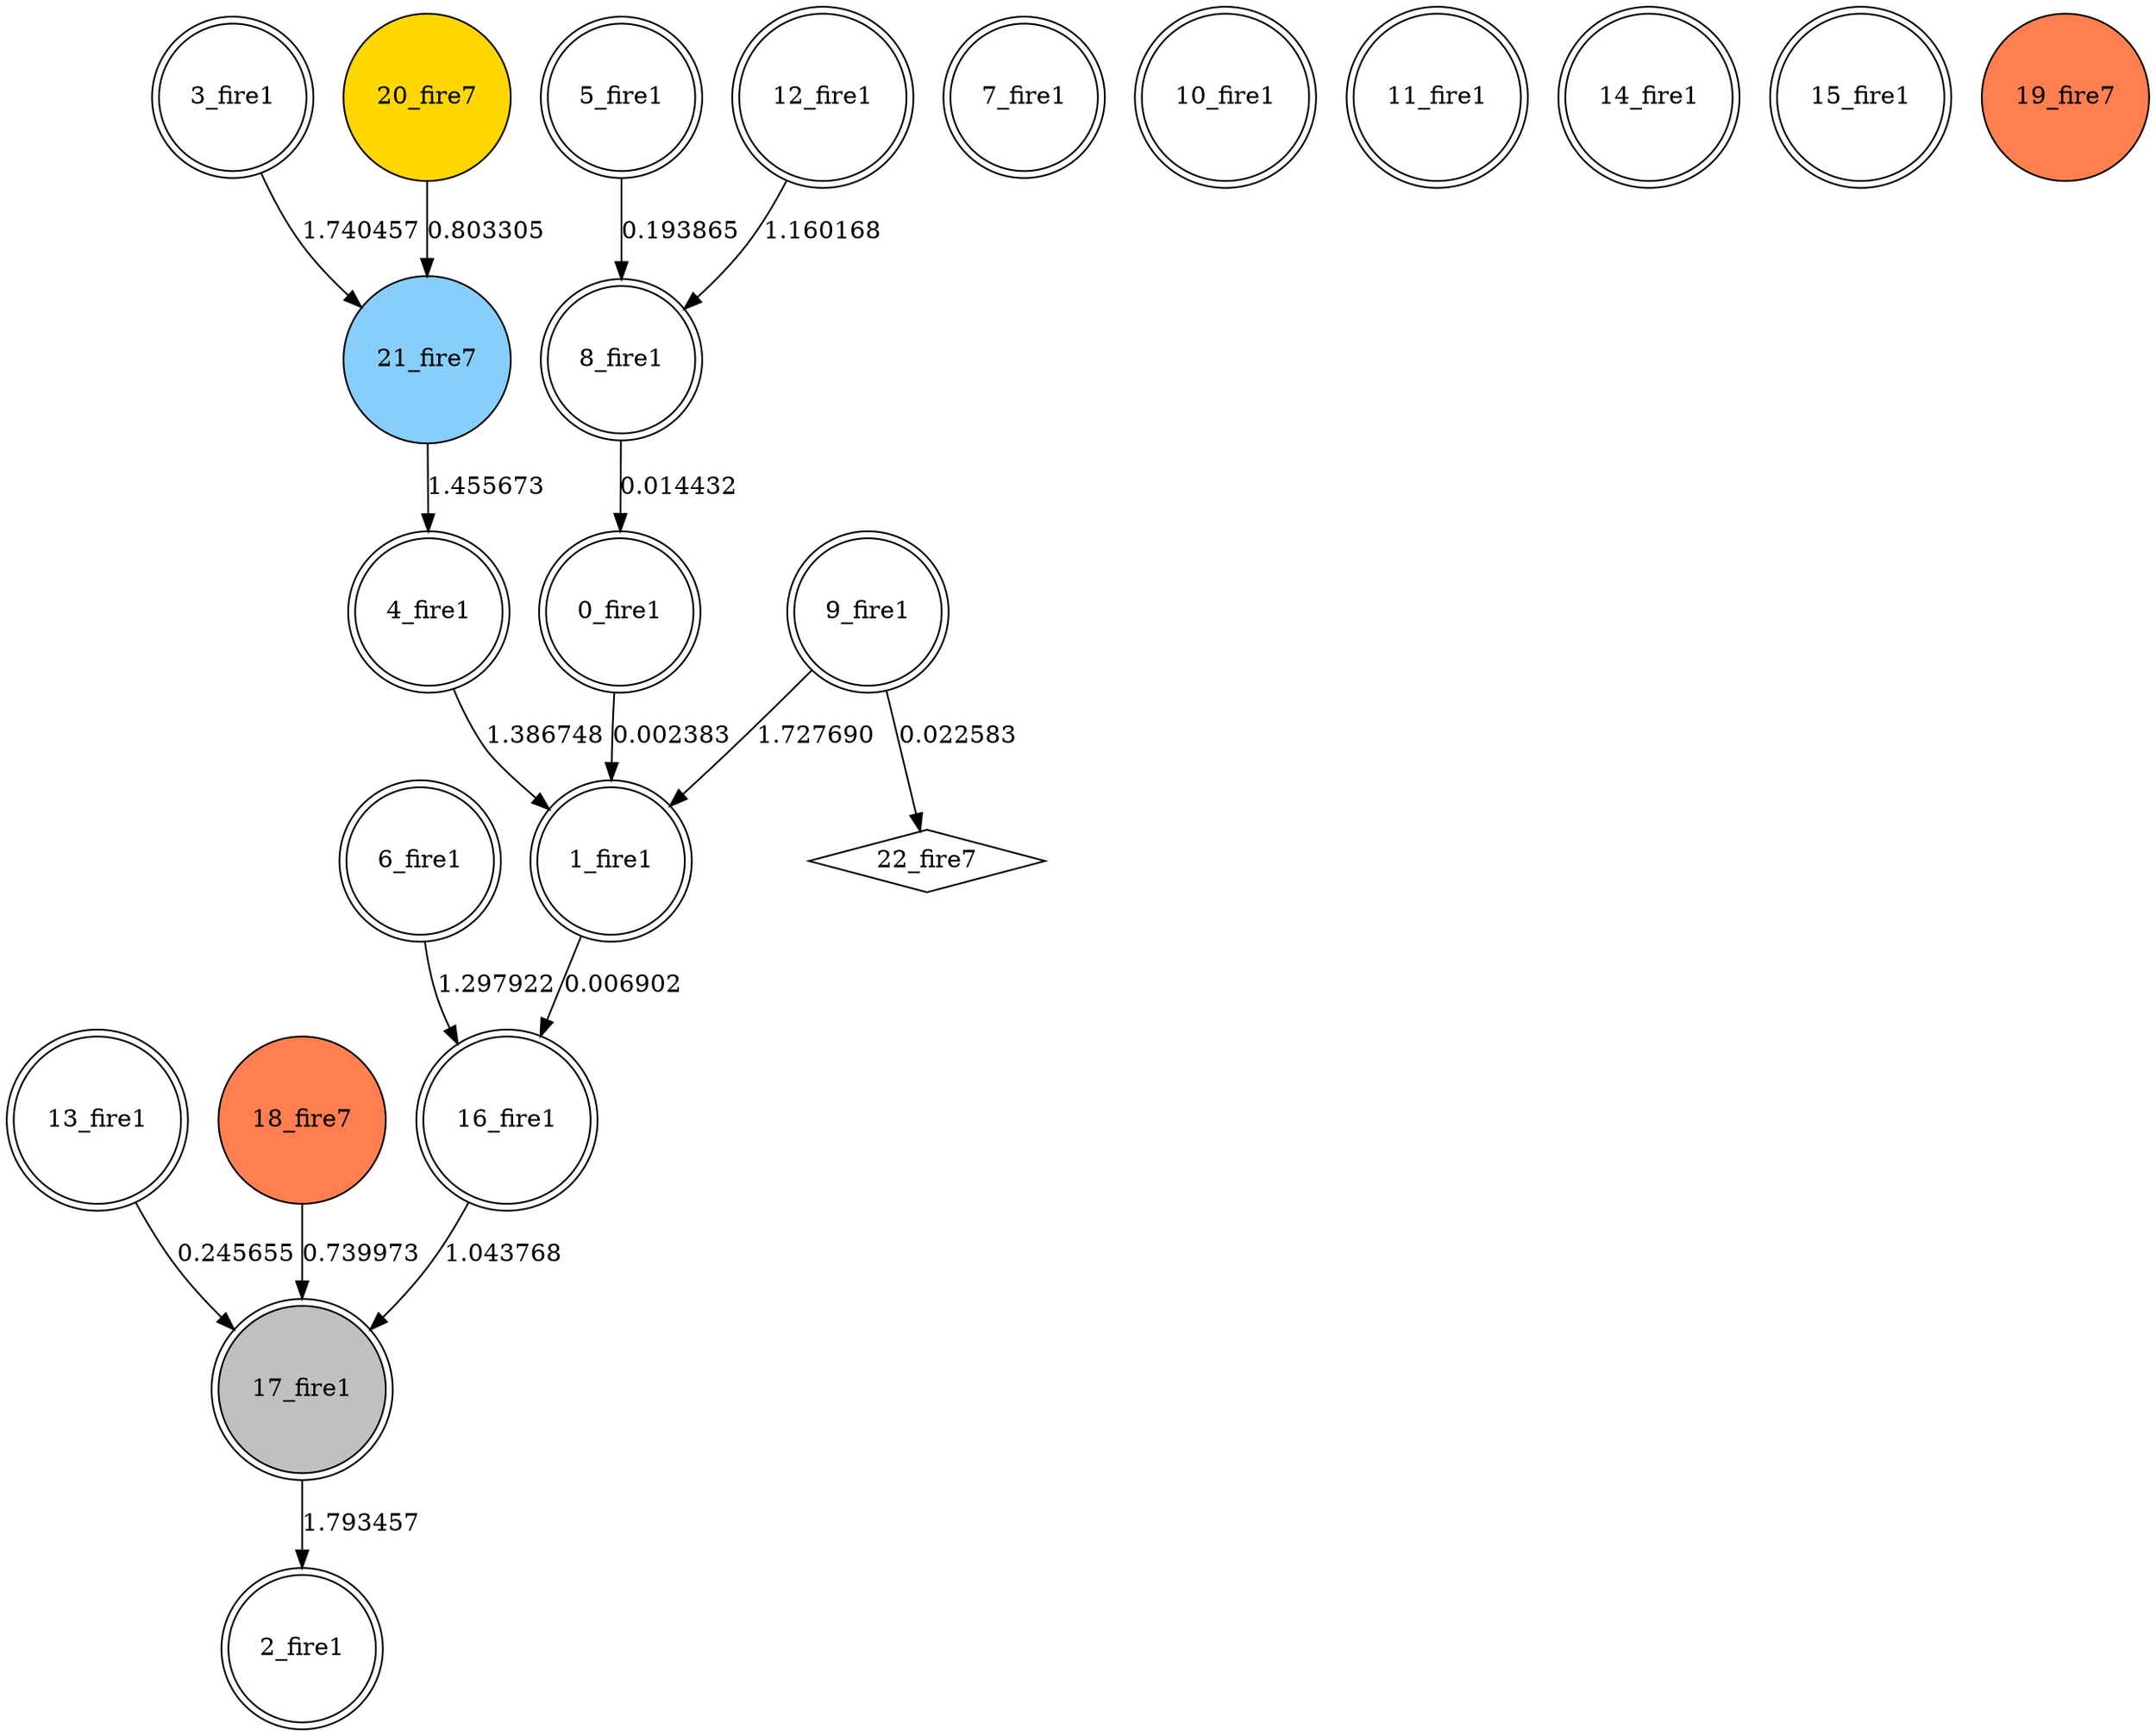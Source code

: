 digraph G {
 node[shape = circle]
0 [label="0_fire1",shape=doublecircle]
1 [label="1_fire1",shape=doublecircle]
2 [label="2_fire1",shape=doublecircle]
3 [label="3_fire1",shape=doublecircle]
4 [label="4_fire1",shape=doublecircle]
5 [label="5_fire1",shape=doublecircle]
6 [label="6_fire1",shape=doublecircle]
7 [label="7_fire1",shape=doublecircle]
8 [label="8_fire1",shape=doublecircle]
9 [label="9_fire1",shape=doublecircle]
10 [label="10_fire1",shape=doublecircle]
11 [label="11_fire1",shape=doublecircle]
12 [label="12_fire1",shape=doublecircle]
13 [label="13_fire1",shape=doublecircle]
14 [label="14_fire1",shape=doublecircle]
15 [label="15_fire1",shape=doublecircle]
16 [label="16_fire1",shape=doublecircle]
17 [label="17_fire1",shape=doublecircle, style=filled, fillcolor=gray]
18 [label="18_fire7",style=filled, fillcolor=coral]
19 [label="19_fire7",style=filled, fillcolor=coral]
20 [label="20_fire7",style=filled, fillcolor=gold]
21 [label="21_fire7",style=filled, fillcolor=lightskyblue]
22 [label="22_fire7",shape=diamond]
1 -> 16 [label="0.006902"]
9 -> 1 [label="1.727690"]
17 -> 2 [label="1.793457"]
18 -> 17 [label="0.739973"]
20 -> 21 [label="0.803305"]
12 -> 8 [label="1.160168"]
0 -> 1 [label="0.002383"]
5 -> 8 [label="0.193865"]
8 -> 0 [label="0.014432"]
6 -> 16 [label="1.297922"]
9 -> 22 [label="0.022583"]
16 -> 17 [label="1.043768"]
4 -> 1 [label="1.386748"]
3 -> 21 [label="1.740457"]
13 -> 17 [label="0.245655"]
21 -> 4 [label="1.455673"]
}
